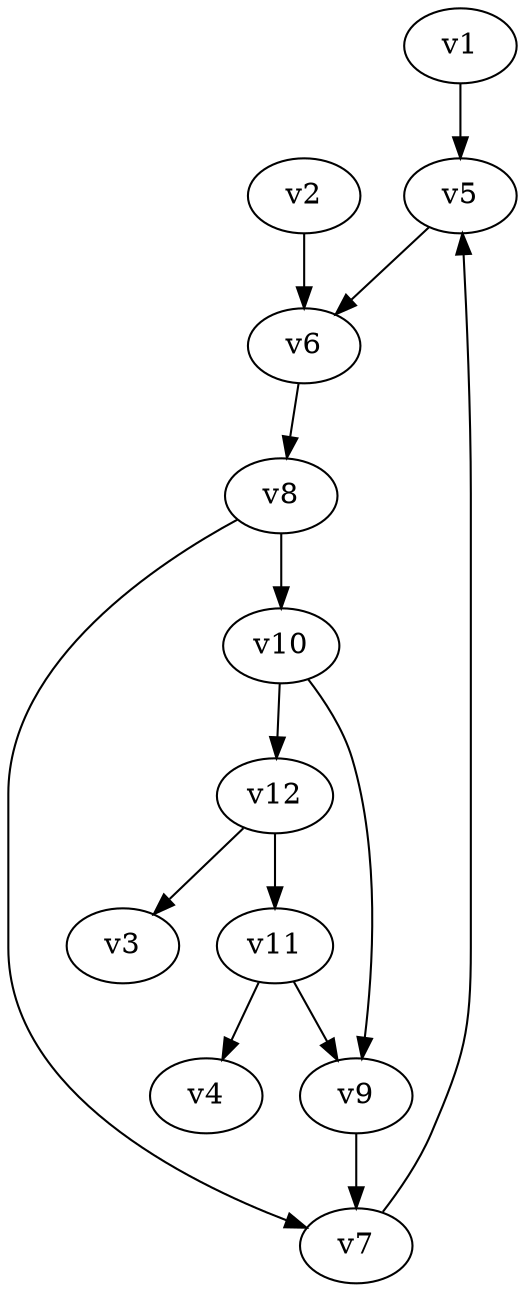 digraph boxes_3L4P_0 {
v1 -> v5 [pdg=1000, name=p1, mom=p1];
v2 -> v6 [pdg=1000, name=p2, mom=p2];
v12 -> v3 [pdg=1000, name=p3, mom=p3];
v11 -> v4 [pdg=1000, name=p4, mom=p4];
v5 -> v6 [pdg=1000, name=q1];
v6 -> v8 [pdg=1000, name=q2, lmb_index=0];
v8 -> v7 [pdg=1000, name=q3];
v7 -> v5 [pdg=1000, name=q4];
v8 -> v10 [pdg=1000, name=q5, lmb_index=1];
v10 -> v9 [pdg=1000, name=q6];
v9 -> v7 [pdg=1000, name=q7];
v10 -> v12 [pdg=1000, name=q8, lmb_index=2];
v12 -> v11 [pdg=1000, name=q9];
v11 -> v9 [pdg=1000, name=q10];
}
